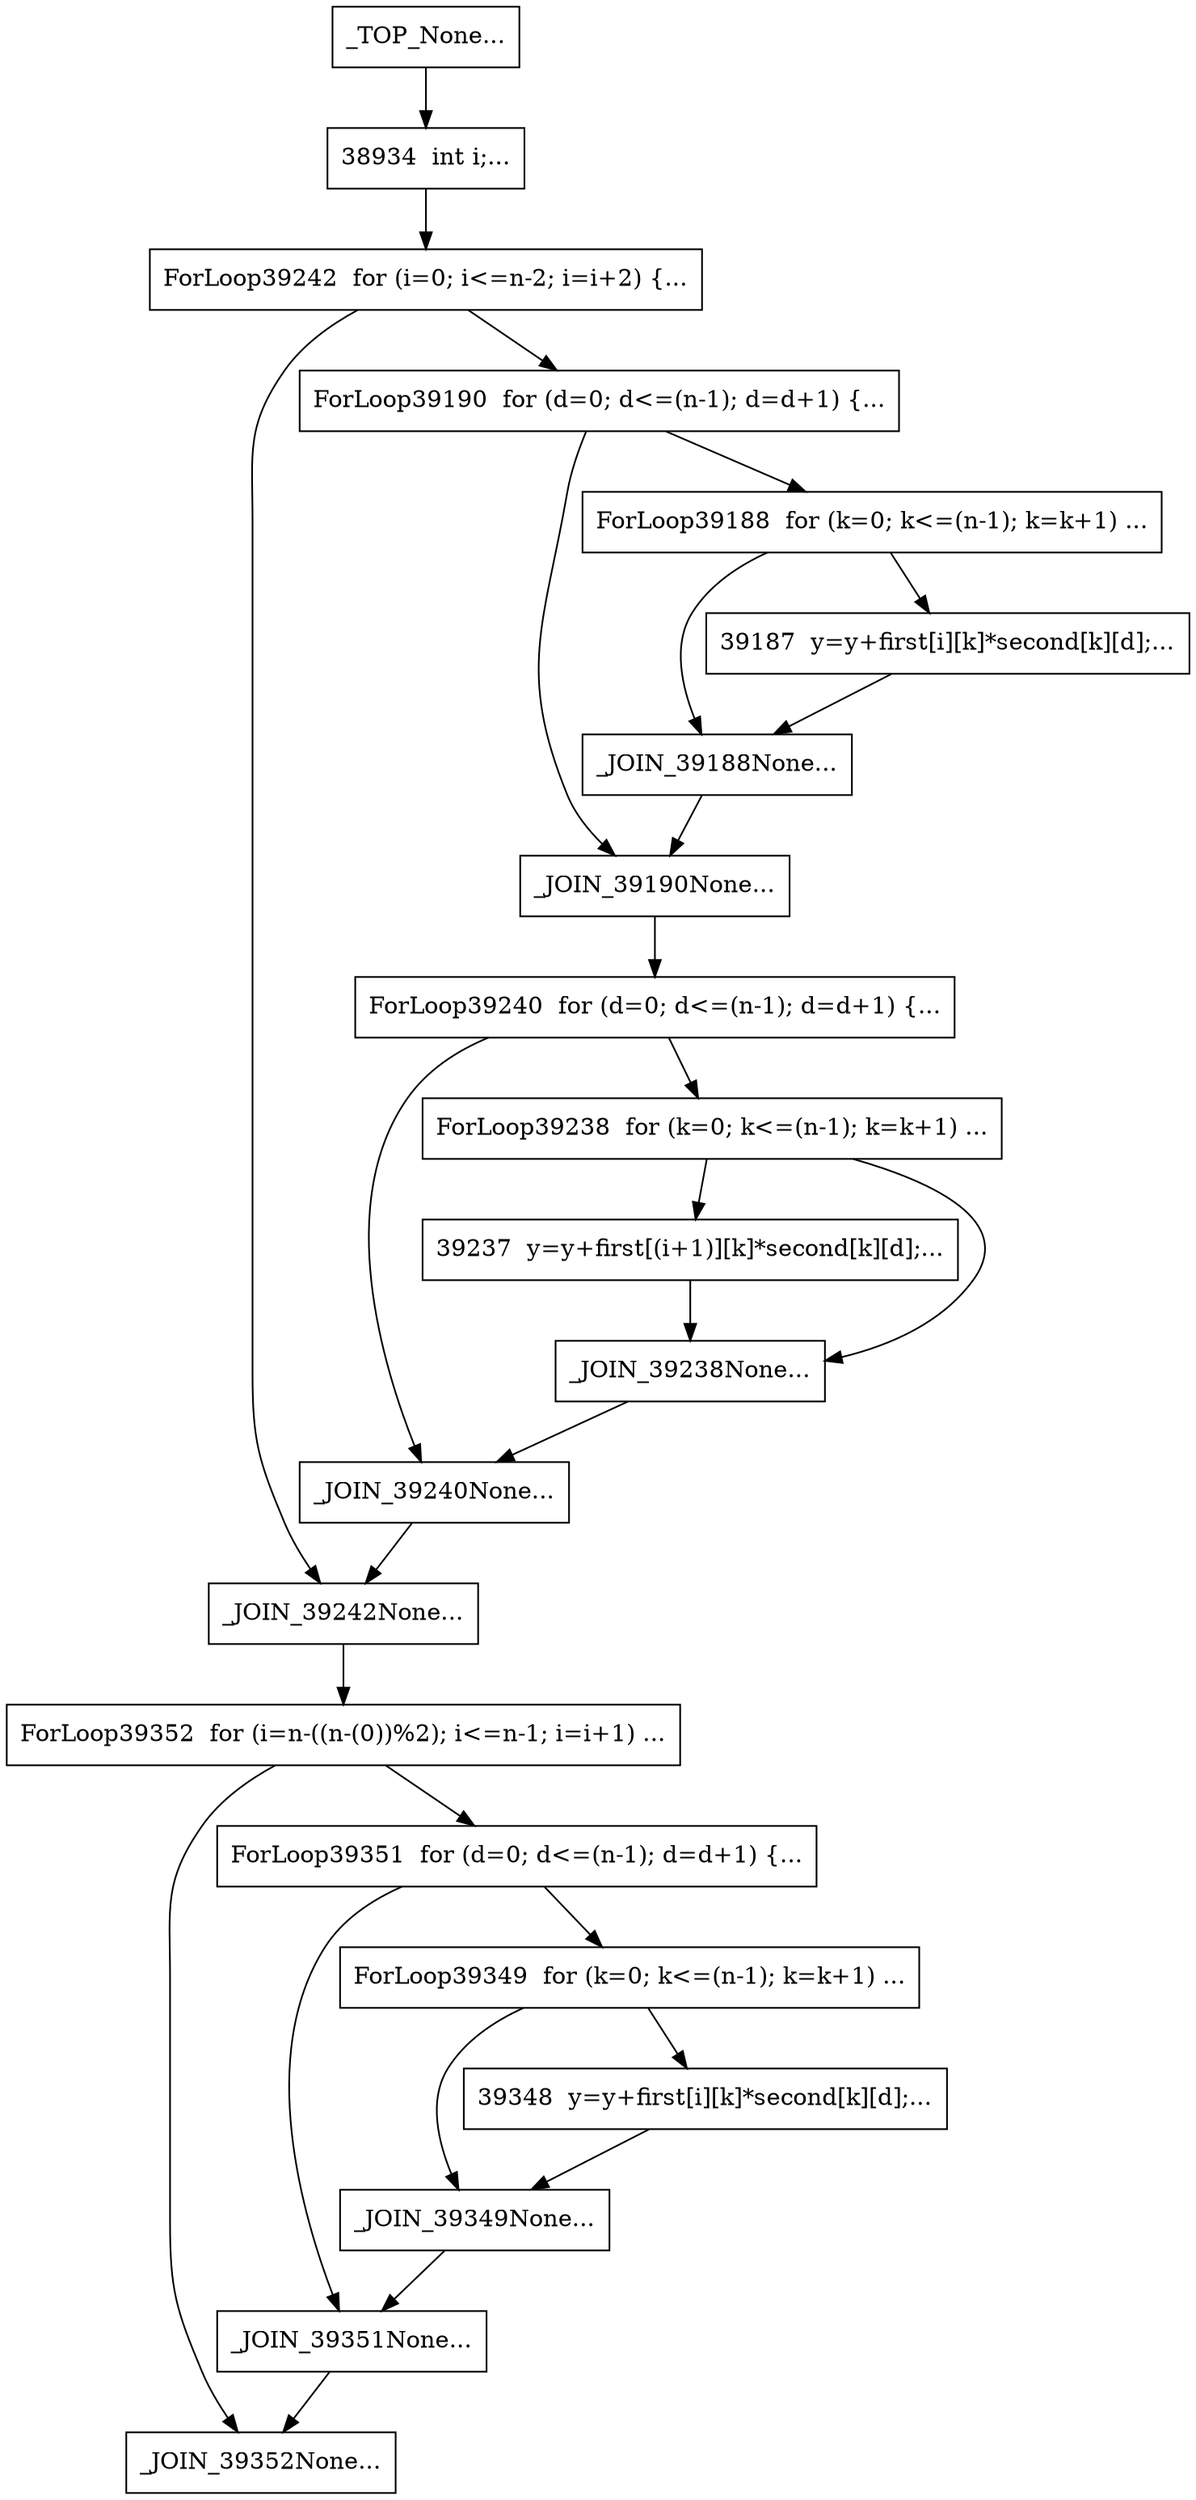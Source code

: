 digraph CFG {
	_JOIN_39242 [label="_JOIN_39242None...",shape=box];
	_JOIN_39242 -> ForLoop39352;
	_JOIN_39349 [label="_JOIN_39349None...",shape=box];
	_JOIN_39349 -> _JOIN_39351;
	_JOIN_39240 [label="_JOIN_39240None...",shape=box];
	_JOIN_39240 -> _JOIN_39242;
	_JOIN_39188 [label="_JOIN_39188None...",shape=box];
	_JOIN_39188 -> _JOIN_39190;
	38934 [label="38934  int i;...",shape=box];
	38934 -> ForLoop39242;
	ForLoop39190 [label="ForLoop39190  for (d=0; d<=(n-1); d=d+1) {...",shape=box];
	ForLoop39190 -> ForLoop39188;
	ForLoop39190 -> _JOIN_39190;
	_JOIN_39351 [label="_JOIN_39351None...",shape=box];
	_JOIN_39351 -> _JOIN_39352;
	ForLoop39238 [label="ForLoop39238  for (k=0; k<=(n-1); k=k+1) ...",shape=box];
	ForLoop39238 -> 39237;
	ForLoop39238 -> _JOIN_39238;
	_JOIN_39352 [label="_JOIN_39352None...",shape=box];
	ForLoop39188 [label="ForLoop39188  for (k=0; k<=(n-1); k=k+1) ...",shape=box];
	ForLoop39188 -> 39187;
	ForLoop39188 -> _JOIN_39188;
	_JOIN_39190 [label="_JOIN_39190None...",shape=box];
	_JOIN_39190 -> ForLoop39240;
	ForLoop39349 [label="ForLoop39349  for (k=0; k<=(n-1); k=k+1) ...",shape=box];
	ForLoop39349 -> 39348;
	ForLoop39349 -> _JOIN_39349;
	39187 [label="39187  y=y+first[i][k]*second[k][d];...",shape=box];
	39187 -> _JOIN_39188;
	ForLoop39351 [label="ForLoop39351  for (d=0; d<=(n-1); d=d+1) {...",shape=box];
	ForLoop39351 -> ForLoop39349;
	ForLoop39351 -> _JOIN_39351;
	_JOIN_39238 [label="_JOIN_39238None...",shape=box];
	_JOIN_39238 -> _JOIN_39240;
	ForLoop39352 [label="ForLoop39352  for (i=n-((n-(0))%2); i<=n-1; i=i+1) ...",shape=box];
	ForLoop39352 -> ForLoop39351;
	ForLoop39352 -> _JOIN_39352;
	ForLoop39242 [label="ForLoop39242  for (i=0; i<=n-2; i=i+2) {...",shape=box];
	ForLoop39242 -> ForLoop39190;
	ForLoop39242 -> _JOIN_39242;
	39348 [label="39348  y=y+first[i][k]*second[k][d];...",shape=box];
	39348 -> _JOIN_39349;
	ForLoop39240 [label="ForLoop39240  for (d=0; d<=(n-1); d=d+1) {...",shape=box];
	ForLoop39240 -> ForLoop39238;
	ForLoop39240 -> _JOIN_39240;
	39237 [label="39237  y=y+first[(i+1)][k]*second[k][d];...",shape=box];
	39237 -> _JOIN_39238;
	_TOP_ [label="_TOP_None...",shape=box];
	_TOP_ -> 38934;

}
